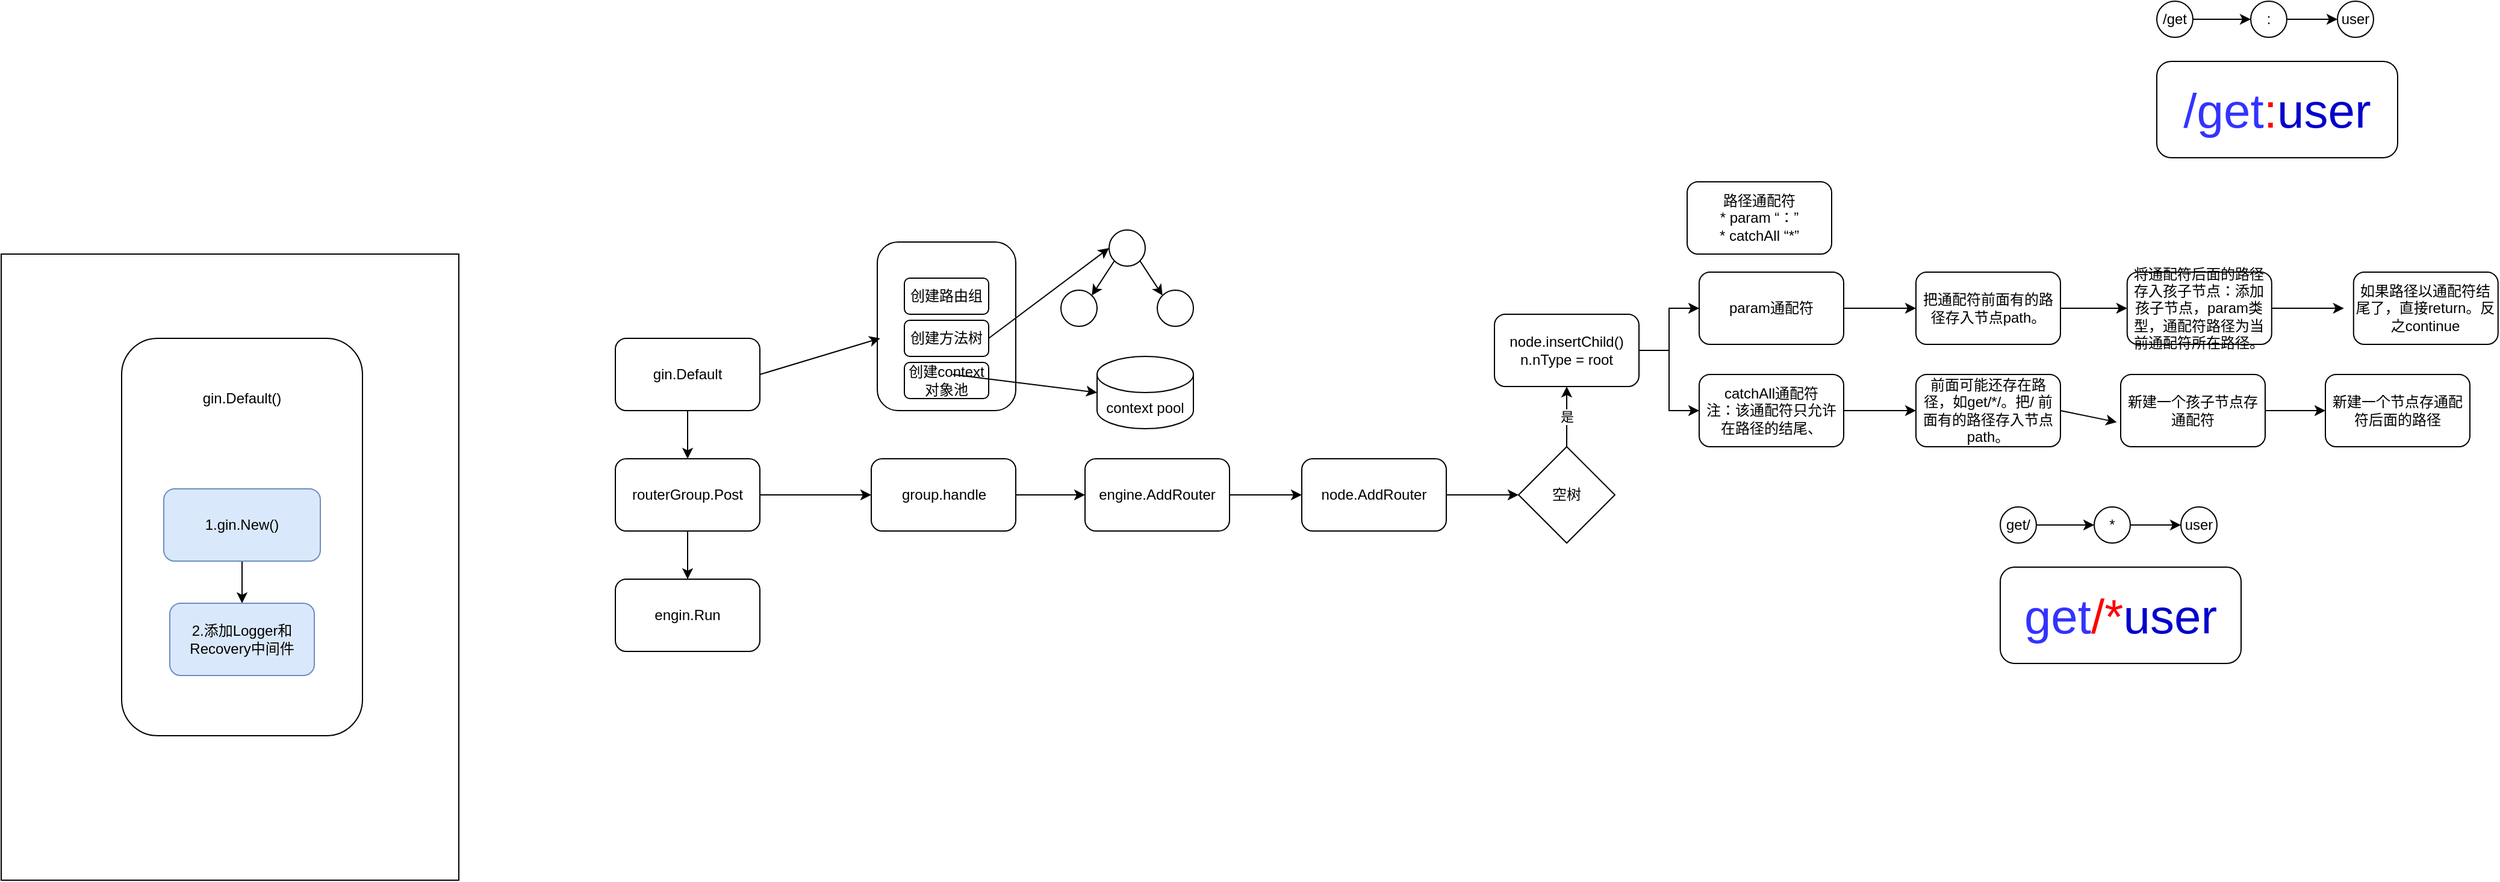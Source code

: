 <mxfile version="24.4.13" type="github">
  <diagram name="第 1 页" id="FhTdC2bvr46xT0aSxTmh">
    <mxGraphModel dx="789" dy="1670" grid="1" gridSize="10" guides="1" tooltips="1" connect="1" arrows="1" fold="1" page="1" pageScale="1" pageWidth="827" pageHeight="1169" math="0" shadow="0">
      <root>
        <mxCell id="0" />
        <mxCell id="1" parent="0" />
        <mxCell id="dOF-xwtYB641dK5NcoF4-30" value="" style="rounded=1;whiteSpace=wrap;html=1;" vertex="1" parent="1">
          <mxGeometry x="987.5" y="90" width="115" height="140" as="geometry" />
        </mxCell>
        <mxCell id="dOF-xwtYB641dK5NcoF4-17" value="" style="rounded=0;whiteSpace=wrap;html=1;" vertex="1" parent="1">
          <mxGeometry x="260" y="100" width="380" height="520" as="geometry" />
        </mxCell>
        <mxCell id="dOF-xwtYB641dK5NcoF4-10" value="" style="rounded=1;whiteSpace=wrap;html=1;" vertex="1" parent="1">
          <mxGeometry x="360" y="170" width="200" height="330" as="geometry" />
        </mxCell>
        <mxCell id="dOF-xwtYB641dK5NcoF4-15" style="edgeStyle=orthogonalEdgeStyle;rounded=0;orthogonalLoop=1;jettySize=auto;html=1;exitX=0.5;exitY=1;exitDx=0;exitDy=0;entryX=0.5;entryY=0;entryDx=0;entryDy=0;" edge="1" parent="1" source="dOF-xwtYB641dK5NcoF4-4" target="dOF-xwtYB641dK5NcoF4-14">
          <mxGeometry relative="1" as="geometry" />
        </mxCell>
        <mxCell id="dOF-xwtYB641dK5NcoF4-4" value="1.gin.New()" style="rounded=1;whiteSpace=wrap;html=1;fillColor=#dae8fc;strokeColor=#6c8ebf;" vertex="1" parent="1">
          <mxGeometry x="395" y="295" width="130" height="60" as="geometry" />
        </mxCell>
        <mxCell id="dOF-xwtYB641dK5NcoF4-14" value="2.添加Logger和Recovery中间件" style="rounded=1;whiteSpace=wrap;html=1;fillColor=#dae8fc;strokeColor=#6c8ebf;" vertex="1" parent="1">
          <mxGeometry x="400" y="390" width="120" height="60" as="geometry" />
        </mxCell>
        <mxCell id="dOF-xwtYB641dK5NcoF4-16" value="gin.Default()" style="text;html=1;align=center;verticalAlign=middle;whiteSpace=wrap;rounded=0;" vertex="1" parent="1">
          <mxGeometry x="420" y="200" width="80" height="40" as="geometry" />
        </mxCell>
        <mxCell id="dOF-xwtYB641dK5NcoF4-21" style="edgeStyle=orthogonalEdgeStyle;rounded=0;orthogonalLoop=1;jettySize=auto;html=1;exitX=0.5;exitY=1;exitDx=0;exitDy=0;" edge="1" parent="1" source="dOF-xwtYB641dK5NcoF4-18" target="dOF-xwtYB641dK5NcoF4-19">
          <mxGeometry relative="1" as="geometry" />
        </mxCell>
        <mxCell id="dOF-xwtYB641dK5NcoF4-25" style="rounded=0;orthogonalLoop=1;jettySize=auto;html=1;exitX=1;exitY=0.5;exitDx=0;exitDy=0;entryX=0.021;entryY=0.571;entryDx=0;entryDy=0;entryPerimeter=0;" edge="1" parent="1" source="dOF-xwtYB641dK5NcoF4-18" target="dOF-xwtYB641dK5NcoF4-30">
          <mxGeometry relative="1" as="geometry">
            <mxPoint x="950" y="240" as="targetPoint" />
          </mxGeometry>
        </mxCell>
        <mxCell id="dOF-xwtYB641dK5NcoF4-18" value="gin.Default" style="rounded=1;whiteSpace=wrap;html=1;" vertex="1" parent="1">
          <mxGeometry x="770" y="170" width="120" height="60" as="geometry" />
        </mxCell>
        <mxCell id="dOF-xwtYB641dK5NcoF4-22" style="edgeStyle=orthogonalEdgeStyle;rounded=0;orthogonalLoop=1;jettySize=auto;html=1;exitX=0.5;exitY=1;exitDx=0;exitDy=0;" edge="1" parent="1" source="dOF-xwtYB641dK5NcoF4-19" target="dOF-xwtYB641dK5NcoF4-20">
          <mxGeometry relative="1" as="geometry" />
        </mxCell>
        <mxCell id="dOF-xwtYB641dK5NcoF4-41" style="edgeStyle=orthogonalEdgeStyle;rounded=0;orthogonalLoop=1;jettySize=auto;html=1;exitX=1;exitY=0.5;exitDx=0;exitDy=0;" edge="1" parent="1" source="dOF-xwtYB641dK5NcoF4-19" target="dOF-xwtYB641dK5NcoF4-40">
          <mxGeometry relative="1" as="geometry" />
        </mxCell>
        <mxCell id="dOF-xwtYB641dK5NcoF4-19" value="routerGroup.Post" style="rounded=1;whiteSpace=wrap;html=1;" vertex="1" parent="1">
          <mxGeometry x="770" y="270" width="120" height="60" as="geometry" />
        </mxCell>
        <mxCell id="dOF-xwtYB641dK5NcoF4-20" value="engin.Run" style="rounded=1;whiteSpace=wrap;html=1;" vertex="1" parent="1">
          <mxGeometry x="770" y="370" width="120" height="60" as="geometry" />
        </mxCell>
        <mxCell id="dOF-xwtYB641dK5NcoF4-36" style="rounded=0;orthogonalLoop=1;jettySize=auto;html=1;exitX=1;exitY=0.5;exitDx=0;exitDy=0;entryX=0;entryY=0.5;entryDx=0;entryDy=0;" edge="1" parent="1" source="dOF-xwtYB641dK5NcoF4-23" target="dOF-xwtYB641dK5NcoF4-31">
          <mxGeometry relative="1" as="geometry" />
        </mxCell>
        <mxCell id="dOF-xwtYB641dK5NcoF4-23" value="创建方法树" style="rounded=1;whiteSpace=wrap;html=1;" vertex="1" parent="1">
          <mxGeometry x="1010" y="155" width="70" height="30" as="geometry" />
        </mxCell>
        <mxCell id="dOF-xwtYB641dK5NcoF4-28" value="创建context对象池" style="rounded=1;whiteSpace=wrap;html=1;" vertex="1" parent="1">
          <mxGeometry x="1010" y="190" width="70" height="30" as="geometry" />
        </mxCell>
        <mxCell id="dOF-xwtYB641dK5NcoF4-29" value="创建路由组" style="rounded=1;whiteSpace=wrap;html=1;" vertex="1" parent="1">
          <mxGeometry x="1010" y="120" width="70" height="30" as="geometry" />
        </mxCell>
        <mxCell id="dOF-xwtYB641dK5NcoF4-34" style="rounded=0;orthogonalLoop=1;jettySize=auto;html=1;exitX=0;exitY=1;exitDx=0;exitDy=0;entryX=1;entryY=0;entryDx=0;entryDy=0;" edge="1" parent="1" source="dOF-xwtYB641dK5NcoF4-31" target="dOF-xwtYB641dK5NcoF4-33">
          <mxGeometry relative="1" as="geometry" />
        </mxCell>
        <mxCell id="dOF-xwtYB641dK5NcoF4-35" style="rounded=0;orthogonalLoop=1;jettySize=auto;html=1;exitX=1;exitY=1;exitDx=0;exitDy=0;entryX=0;entryY=0;entryDx=0;entryDy=0;" edge="1" parent="1" source="dOF-xwtYB641dK5NcoF4-31" target="dOF-xwtYB641dK5NcoF4-32">
          <mxGeometry relative="1" as="geometry" />
        </mxCell>
        <mxCell id="dOF-xwtYB641dK5NcoF4-31" value="" style="ellipse;whiteSpace=wrap;html=1;aspect=fixed;" vertex="1" parent="1">
          <mxGeometry x="1180" y="80" width="30" height="30" as="geometry" />
        </mxCell>
        <mxCell id="dOF-xwtYB641dK5NcoF4-32" value="" style="ellipse;whiteSpace=wrap;html=1;aspect=fixed;" vertex="1" parent="1">
          <mxGeometry x="1220" y="130" width="30" height="30" as="geometry" />
        </mxCell>
        <mxCell id="dOF-xwtYB641dK5NcoF4-33" value="" style="ellipse;whiteSpace=wrap;html=1;aspect=fixed;" vertex="1" parent="1">
          <mxGeometry x="1140" y="130" width="30" height="30" as="geometry" />
        </mxCell>
        <mxCell id="dOF-xwtYB641dK5NcoF4-37" value="context pool" style="shape=cylinder3;whiteSpace=wrap;html=1;boundedLbl=1;backgroundOutline=1;size=15;" vertex="1" parent="1">
          <mxGeometry x="1170" y="185" width="80" height="60" as="geometry" />
        </mxCell>
        <mxCell id="dOF-xwtYB641dK5NcoF4-39" style="rounded=0;orthogonalLoop=1;jettySize=auto;html=1;exitX=0.5;exitY=1;exitDx=0;exitDy=0;entryX=0;entryY=0.5;entryDx=0;entryDy=0;entryPerimeter=0;" edge="1" parent="1" target="dOF-xwtYB641dK5NcoF4-37">
          <mxGeometry relative="1" as="geometry">
            <mxPoint x="1050" y="200" as="sourcePoint" />
          </mxGeometry>
        </mxCell>
        <mxCell id="dOF-xwtYB641dK5NcoF4-43" style="rounded=0;orthogonalLoop=1;jettySize=auto;html=1;exitX=1;exitY=0.5;exitDx=0;exitDy=0;" edge="1" parent="1" source="dOF-xwtYB641dK5NcoF4-40" target="dOF-xwtYB641dK5NcoF4-42">
          <mxGeometry relative="1" as="geometry" />
        </mxCell>
        <mxCell id="dOF-xwtYB641dK5NcoF4-40" value="group.handle" style="rounded=1;whiteSpace=wrap;html=1;" vertex="1" parent="1">
          <mxGeometry x="982.5" y="270" width="120" height="60" as="geometry" />
        </mxCell>
        <mxCell id="dOF-xwtYB641dK5NcoF4-45" style="edgeStyle=orthogonalEdgeStyle;rounded=0;orthogonalLoop=1;jettySize=auto;html=1;exitX=1;exitY=0.5;exitDx=0;exitDy=0;" edge="1" parent="1" source="dOF-xwtYB641dK5NcoF4-42" target="dOF-xwtYB641dK5NcoF4-44">
          <mxGeometry relative="1" as="geometry" />
        </mxCell>
        <mxCell id="dOF-xwtYB641dK5NcoF4-42" value="engine.AddRouter" style="rounded=1;whiteSpace=wrap;html=1;" vertex="1" parent="1">
          <mxGeometry x="1160" y="270" width="120" height="60" as="geometry" />
        </mxCell>
        <mxCell id="dOF-xwtYB641dK5NcoF4-47" style="edgeStyle=orthogonalEdgeStyle;rounded=0;orthogonalLoop=1;jettySize=auto;html=1;exitX=1;exitY=0.5;exitDx=0;exitDy=0;" edge="1" parent="1" source="dOF-xwtYB641dK5NcoF4-44" target="dOF-xwtYB641dK5NcoF4-46">
          <mxGeometry relative="1" as="geometry" />
        </mxCell>
        <mxCell id="dOF-xwtYB641dK5NcoF4-44" value="node.AddRouter" style="rounded=1;whiteSpace=wrap;html=1;" vertex="1" parent="1">
          <mxGeometry x="1340" y="270" width="120" height="60" as="geometry" />
        </mxCell>
        <mxCell id="dOF-xwtYB641dK5NcoF4-49" value="是" style="edgeStyle=orthogonalEdgeStyle;rounded=0;orthogonalLoop=1;jettySize=auto;html=1;exitX=0.5;exitY=0;exitDx=0;exitDy=0;" edge="1" parent="1" source="dOF-xwtYB641dK5NcoF4-46" target="dOF-xwtYB641dK5NcoF4-48">
          <mxGeometry relative="1" as="geometry" />
        </mxCell>
        <mxCell id="dOF-xwtYB641dK5NcoF4-46" value="空树" style="rhombus;whiteSpace=wrap;html=1;" vertex="1" parent="1">
          <mxGeometry x="1520" y="260" width="80" height="80" as="geometry" />
        </mxCell>
        <mxCell id="dOF-xwtYB641dK5NcoF4-51" style="edgeStyle=orthogonalEdgeStyle;rounded=0;orthogonalLoop=1;jettySize=auto;html=1;exitX=1;exitY=0.5;exitDx=0;exitDy=0;entryX=0;entryY=0.5;entryDx=0;entryDy=0;" edge="1" parent="1" source="dOF-xwtYB641dK5NcoF4-48" target="dOF-xwtYB641dK5NcoF4-73">
          <mxGeometry relative="1" as="geometry">
            <mxPoint x="1660" y="180" as="targetPoint" />
          </mxGeometry>
        </mxCell>
        <mxCell id="dOF-xwtYB641dK5NcoF4-77" style="edgeStyle=orthogonalEdgeStyle;rounded=0;orthogonalLoop=1;jettySize=auto;html=1;exitX=1;exitY=0.5;exitDx=0;exitDy=0;" edge="1" parent="1" source="dOF-xwtYB641dK5NcoF4-48" target="dOF-xwtYB641dK5NcoF4-74">
          <mxGeometry relative="1" as="geometry" />
        </mxCell>
        <mxCell id="dOF-xwtYB641dK5NcoF4-48" value="node.insertChild()&lt;div&gt;n.nType = root&lt;br&gt;&lt;/div&gt;" style="rounded=1;whiteSpace=wrap;html=1;" vertex="1" parent="1">
          <mxGeometry x="1500" y="150" width="120" height="60" as="geometry" />
        </mxCell>
        <mxCell id="dOF-xwtYB641dK5NcoF4-52" value="路径通配符&lt;br&gt;* param “：”&lt;div&gt;* catchAll “*”&lt;/div&gt;" style="rounded=1;whiteSpace=wrap;html=1;" vertex="1" parent="1">
          <mxGeometry x="1660" y="40" width="120" height="60" as="geometry" />
        </mxCell>
        <mxCell id="dOF-xwtYB641dK5NcoF4-59" style="edgeStyle=orthogonalEdgeStyle;rounded=0;orthogonalLoop=1;jettySize=auto;html=1;exitX=1;exitY=0.5;exitDx=0;exitDy=0;entryX=0;entryY=0.5;entryDx=0;entryDy=0;" edge="1" parent="1" source="dOF-xwtYB641dK5NcoF4-56">
          <mxGeometry relative="1" as="geometry">
            <mxPoint x="2205.39" y="145" as="targetPoint" />
          </mxGeometry>
        </mxCell>
        <mxCell id="dOF-xwtYB641dK5NcoF4-56" value="将通配符后面的路径存入孩子节点：添加孩子节点，param类型，通配符路径为当前通配符所在路径。" style="rounded=1;whiteSpace=wrap;html=1;" vertex="1" parent="1">
          <mxGeometry x="2025.39" y="115" width="120" height="60" as="geometry" />
        </mxCell>
        <mxCell id="dOF-xwtYB641dK5NcoF4-62" value="如果路径以通配符结尾了，直接return。反之continue" style="rounded=1;whiteSpace=wrap;html=1;" vertex="1" parent="1">
          <mxGeometry x="2213.39" y="115" width="120" height="60" as="geometry" />
        </mxCell>
        <mxCell id="dOF-xwtYB641dK5NcoF4-71" value="" style="group" vertex="1" connectable="0" parent="1">
          <mxGeometry x="2050" y="-110" width="200" height="130" as="geometry" />
        </mxCell>
        <mxCell id="dOF-xwtYB641dK5NcoF4-63" value="&lt;font style=&quot;font-size: 40px;&quot;&gt;&lt;font color=&quot;#3333ff&quot;&gt;/get&lt;/font&gt;&lt;font color=&quot;#ff0000&quot;&gt;:&lt;/font&gt;&lt;font color=&quot;#0000cc&quot;&gt;user&lt;/font&gt;&lt;/font&gt;" style="rounded=1;whiteSpace=wrap;html=1;" vertex="1" parent="dOF-xwtYB641dK5NcoF4-71">
          <mxGeometry y="50" width="200" height="80" as="geometry" />
        </mxCell>
        <mxCell id="dOF-xwtYB641dK5NcoF4-69" style="edgeStyle=orthogonalEdgeStyle;rounded=0;orthogonalLoop=1;jettySize=auto;html=1;exitX=1;exitY=0.5;exitDx=0;exitDy=0;" edge="1" parent="dOF-xwtYB641dK5NcoF4-71" source="dOF-xwtYB641dK5NcoF4-64" target="dOF-xwtYB641dK5NcoF4-65">
          <mxGeometry relative="1" as="geometry" />
        </mxCell>
        <mxCell id="dOF-xwtYB641dK5NcoF4-64" value="/get" style="ellipse;whiteSpace=wrap;html=1;aspect=fixed;" vertex="1" parent="dOF-xwtYB641dK5NcoF4-71">
          <mxGeometry width="30" height="30" as="geometry" />
        </mxCell>
        <mxCell id="dOF-xwtYB641dK5NcoF4-70" style="edgeStyle=orthogonalEdgeStyle;rounded=0;orthogonalLoop=1;jettySize=auto;html=1;exitX=1;exitY=0.5;exitDx=0;exitDy=0;" edge="1" parent="dOF-xwtYB641dK5NcoF4-71" source="dOF-xwtYB641dK5NcoF4-65" target="dOF-xwtYB641dK5NcoF4-66">
          <mxGeometry relative="1" as="geometry" />
        </mxCell>
        <mxCell id="dOF-xwtYB641dK5NcoF4-65" value=":" style="ellipse;whiteSpace=wrap;html=1;aspect=fixed;" vertex="1" parent="dOF-xwtYB641dK5NcoF4-71">
          <mxGeometry x="78" width="30" height="30" as="geometry" />
        </mxCell>
        <mxCell id="dOF-xwtYB641dK5NcoF4-66" value="user" style="ellipse;whiteSpace=wrap;html=1;aspect=fixed;" vertex="1" parent="dOF-xwtYB641dK5NcoF4-71">
          <mxGeometry x="150" width="30" height="30" as="geometry" />
        </mxCell>
        <mxCell id="dOF-xwtYB641dK5NcoF4-76" style="edgeStyle=orthogonalEdgeStyle;rounded=0;orthogonalLoop=1;jettySize=auto;html=1;exitX=1;exitY=0.5;exitDx=0;exitDy=0;" edge="1" parent="1" source="dOF-xwtYB641dK5NcoF4-72" target="dOF-xwtYB641dK5NcoF4-56">
          <mxGeometry relative="1" as="geometry" />
        </mxCell>
        <mxCell id="dOF-xwtYB641dK5NcoF4-72" value="把通配符前面有的路径存入节点path。" style="rounded=1;whiteSpace=wrap;html=1;" vertex="1" parent="1">
          <mxGeometry x="1850" y="115" width="120" height="60" as="geometry" />
        </mxCell>
        <mxCell id="dOF-xwtYB641dK5NcoF4-75" style="edgeStyle=orthogonalEdgeStyle;rounded=0;orthogonalLoop=1;jettySize=auto;html=1;exitX=1;exitY=0.5;exitDx=0;exitDy=0;" edge="1" parent="1" source="dOF-xwtYB641dK5NcoF4-73" target="dOF-xwtYB641dK5NcoF4-72">
          <mxGeometry relative="1" as="geometry" />
        </mxCell>
        <mxCell id="dOF-xwtYB641dK5NcoF4-73" value="param通配符" style="rounded=1;whiteSpace=wrap;html=1;" vertex="1" parent="1">
          <mxGeometry x="1670" y="115" width="120" height="60" as="geometry" />
        </mxCell>
        <mxCell id="dOF-xwtYB641dK5NcoF4-79" style="edgeStyle=orthogonalEdgeStyle;rounded=0;orthogonalLoop=1;jettySize=auto;html=1;exitX=1;exitY=0.5;exitDx=0;exitDy=0;entryX=0;entryY=0.5;entryDx=0;entryDy=0;" edge="1" parent="1" source="dOF-xwtYB641dK5NcoF4-74" target="dOF-xwtYB641dK5NcoF4-78">
          <mxGeometry relative="1" as="geometry" />
        </mxCell>
        <mxCell id="dOF-xwtYB641dK5NcoF4-74" value="catchAll通配符&lt;div&gt;注：该通配符只允许在路径的结尾、&lt;/div&gt;" style="rounded=1;whiteSpace=wrap;html=1;" vertex="1" parent="1">
          <mxGeometry x="1670" y="200" width="120" height="60" as="geometry" />
        </mxCell>
        <mxCell id="dOF-xwtYB641dK5NcoF4-78" value="前面可能还存在路径，如get/*/。把/ 前面有的路径存入节点path。" style="rounded=1;whiteSpace=wrap;html=1;" vertex="1" parent="1">
          <mxGeometry x="1850" y="200" width="120" height="60" as="geometry" />
        </mxCell>
        <mxCell id="dOF-xwtYB641dK5NcoF4-84" style="edgeStyle=orthogonalEdgeStyle;rounded=0;orthogonalLoop=1;jettySize=auto;html=1;exitX=1;exitY=0.5;exitDx=0;exitDy=0;" edge="1" parent="1" source="dOF-xwtYB641dK5NcoF4-81" target="dOF-xwtYB641dK5NcoF4-83">
          <mxGeometry relative="1" as="geometry" />
        </mxCell>
        <mxCell id="dOF-xwtYB641dK5NcoF4-81" value="新建一个孩子节点存通配符" style="rounded=1;whiteSpace=wrap;html=1;" vertex="1" parent="1">
          <mxGeometry x="2020" y="200" width="120" height="60" as="geometry" />
        </mxCell>
        <mxCell id="dOF-xwtYB641dK5NcoF4-82" style="rounded=0;orthogonalLoop=1;jettySize=auto;html=1;exitX=1;exitY=0.5;exitDx=0;exitDy=0;entryX=-0.027;entryY=0.66;entryDx=0;entryDy=0;entryPerimeter=0;" edge="1" parent="1" source="dOF-xwtYB641dK5NcoF4-78" target="dOF-xwtYB641dK5NcoF4-81">
          <mxGeometry relative="1" as="geometry" />
        </mxCell>
        <mxCell id="dOF-xwtYB641dK5NcoF4-83" value="新建一个节点存通配符后面的路径" style="rounded=1;whiteSpace=wrap;html=1;" vertex="1" parent="1">
          <mxGeometry x="2190" y="200" width="120" height="60" as="geometry" />
        </mxCell>
        <mxCell id="dOF-xwtYB641dK5NcoF4-85" value="" style="group" vertex="1" connectable="0" parent="1">
          <mxGeometry x="1920" y="310" width="200" height="130" as="geometry" />
        </mxCell>
        <mxCell id="dOF-xwtYB641dK5NcoF4-86" value="&lt;font style=&quot;font-size: 40px;&quot;&gt;&lt;font color=&quot;#3333ff&quot;&gt;get&lt;/font&gt;&lt;font color=&quot;#ff0000&quot;&gt;/*&lt;/font&gt;&lt;font color=&quot;#0000cc&quot;&gt;user&lt;/font&gt;&lt;/font&gt;" style="rounded=1;whiteSpace=wrap;html=1;" vertex="1" parent="dOF-xwtYB641dK5NcoF4-85">
          <mxGeometry y="50" width="200" height="80" as="geometry" />
        </mxCell>
        <mxCell id="dOF-xwtYB641dK5NcoF4-87" style="edgeStyle=orthogonalEdgeStyle;rounded=0;orthogonalLoop=1;jettySize=auto;html=1;exitX=1;exitY=0.5;exitDx=0;exitDy=0;" edge="1" parent="dOF-xwtYB641dK5NcoF4-85" source="dOF-xwtYB641dK5NcoF4-88" target="dOF-xwtYB641dK5NcoF4-90">
          <mxGeometry relative="1" as="geometry" />
        </mxCell>
        <mxCell id="dOF-xwtYB641dK5NcoF4-88" value="get/" style="ellipse;whiteSpace=wrap;html=1;aspect=fixed;" vertex="1" parent="dOF-xwtYB641dK5NcoF4-85">
          <mxGeometry width="30" height="30" as="geometry" />
        </mxCell>
        <mxCell id="dOF-xwtYB641dK5NcoF4-89" style="edgeStyle=orthogonalEdgeStyle;rounded=0;orthogonalLoop=1;jettySize=auto;html=1;exitX=1;exitY=0.5;exitDx=0;exitDy=0;" edge="1" parent="dOF-xwtYB641dK5NcoF4-85" source="dOF-xwtYB641dK5NcoF4-90" target="dOF-xwtYB641dK5NcoF4-91">
          <mxGeometry relative="1" as="geometry" />
        </mxCell>
        <mxCell id="dOF-xwtYB641dK5NcoF4-90" value="*" style="ellipse;whiteSpace=wrap;html=1;aspect=fixed;" vertex="1" parent="dOF-xwtYB641dK5NcoF4-85">
          <mxGeometry x="78" width="30" height="30" as="geometry" />
        </mxCell>
        <mxCell id="dOF-xwtYB641dK5NcoF4-91" value="user" style="ellipse;whiteSpace=wrap;html=1;aspect=fixed;" vertex="1" parent="dOF-xwtYB641dK5NcoF4-85">
          <mxGeometry x="150" width="30" height="30" as="geometry" />
        </mxCell>
      </root>
    </mxGraphModel>
  </diagram>
</mxfile>
